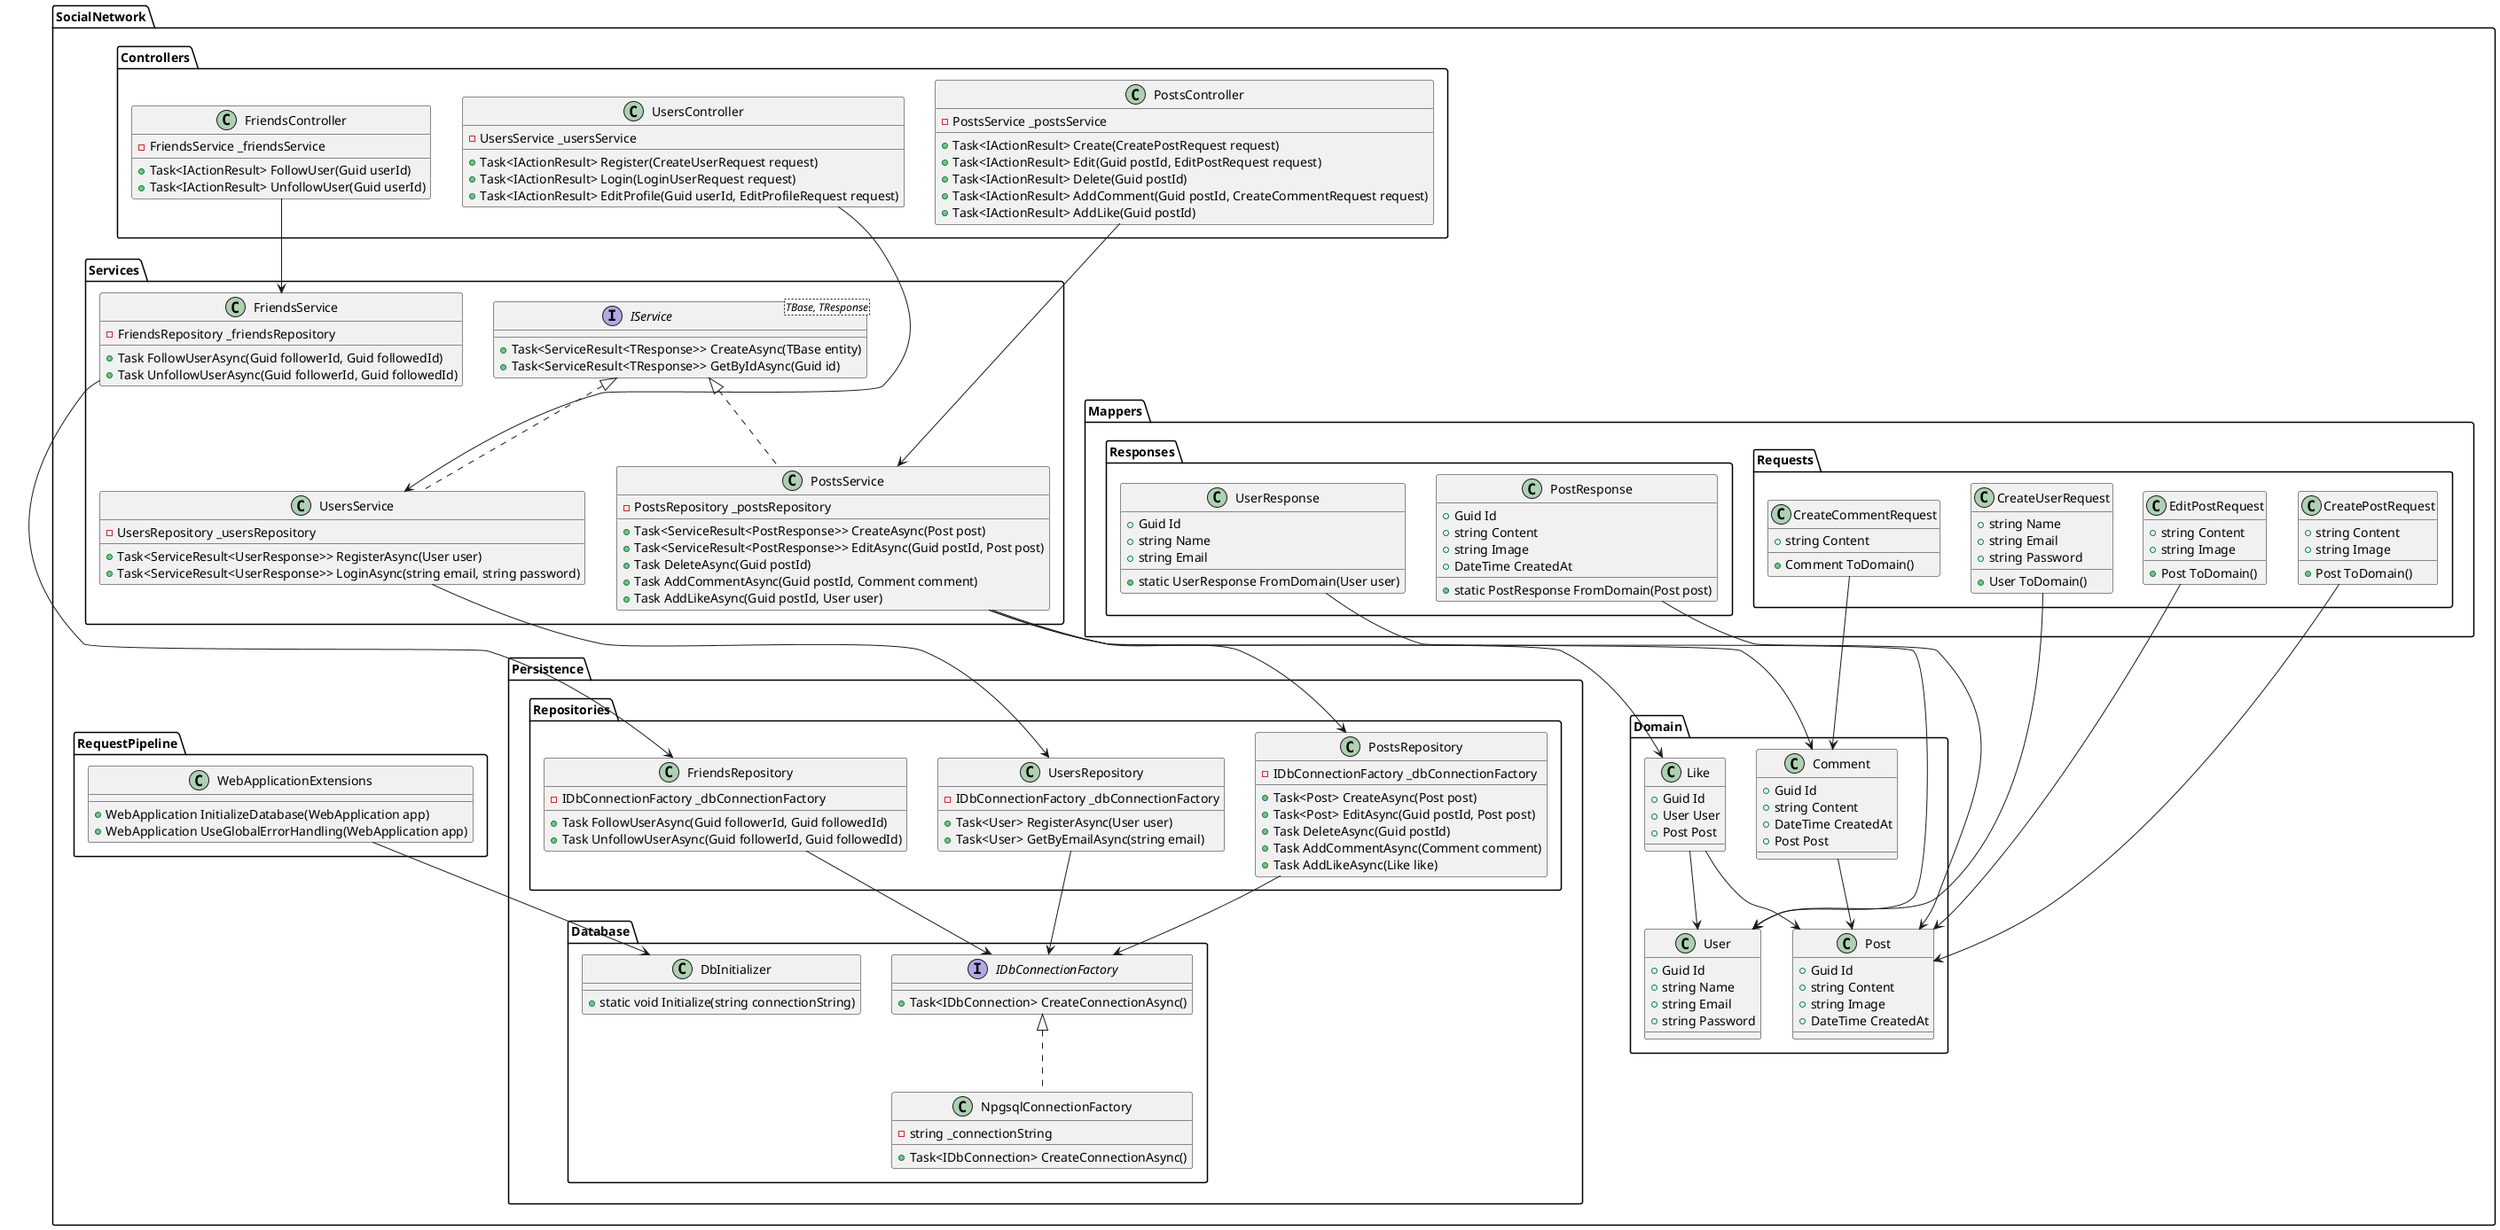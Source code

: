 @startuml Social-Network-Api

namespace SocialNetwork.Controllers {
  class UsersController {
    - UsersService _usersService
    + Task<IActionResult> Register(CreateUserRequest request)
    + Task<IActionResult> Login(LoginUserRequest request)
    + Task<IActionResult> EditProfile(Guid userId, EditProfileRequest request)
  }
  
  class PostsController {
    - PostsService _postsService
    + Task<IActionResult> Create(CreatePostRequest request)
    + Task<IActionResult> Edit(Guid postId, EditPostRequest request)
    + Task<IActionResult> Delete(Guid postId)
    + Task<IActionResult> AddComment(Guid postId, CreateCommentRequest request)
    + Task<IActionResult> AddLike(Guid postId)
  }

  class FriendsController {
    - FriendsService _friendsService
    + Task<IActionResult> FollowUser(Guid userId)
    + Task<IActionResult> UnfollowUser(Guid userId)
  }
}

namespace SocialNetwork.Mappers.Requests {
  class CreateUserRequest {
    + string Name
    + string Email
    + string Password
    + User ToDomain()
  }

  class CreatePostRequest {
    + string Content
    + string Image
    + Post ToDomain()
  }

  class EditPostRequest {
    + string Content
    + string Image
    + Post ToDomain()
  }
  
  class CreateCommentRequest {
    + string Content
    + Comment ToDomain()
  }
}

namespace SocialNetwork.Services {
  interface IService<TBase, TResponse> {
    + Task<ServiceResult<TResponse>> CreateAsync(TBase entity)
    + Task<ServiceResult<TResponse>> GetByIdAsync(Guid id)
  }

  class UsersService implements IService<User, UserResponse> {
    - UsersRepository _usersRepository
    + Task<ServiceResult<UserResponse>> RegisterAsync(User user)
    + Task<ServiceResult<UserResponse>> LoginAsync(string email, string password)
  }

  class PostsService implements IService<Post, PostResponse> {
    - PostsRepository _postsRepository
    + Task<ServiceResult<PostResponse>> CreateAsync(Post post)
    + Task<ServiceResult<PostResponse>> EditAsync(Guid postId, Post post)
    + Task DeleteAsync(Guid postId)
    + Task AddCommentAsync(Guid postId, Comment comment)
    + Task AddLikeAsync(Guid postId, User user)
  }
  
  class FriendsService {
    - FriendsRepository _friendsRepository
    + Task FollowUserAsync(Guid followerId, Guid followedId)
    + Task UnfollowUserAsync(Guid followerId, Guid followedId)
  }
}

namespace SocialNetwork.Domain {
  class User {
    + Guid Id
    + string Name
    + string Email
    + string Password
  }

  class Post {
    + Guid Id
    + string Content
    + string Image
    + DateTime CreatedAt
  }
  
  class Comment {
    + Guid Id
    + string Content
    + DateTime CreatedAt
    + Post Post
  }
  
  class Like {
    + Guid Id
    + User User
    + Post Post
  }
}

namespace SocialNetwork.Mappers.Responses {
  class UserResponse {
    + Guid Id
    + string Name
    + string Email
    + static UserResponse FromDomain(User user)
  }

  class PostResponse {
    + Guid Id
    + string Content
    + string Image
    + DateTime CreatedAt
    + static PostResponse FromDomain(Post post)
  }
}

namespace SocialNetwork.Persistence.Repositories {
  class UsersRepository {
    - IDbConnectionFactory _dbConnectionFactory
    + Task<User> RegisterAsync(User user)
    + Task<User> GetByEmailAsync(string email)
  }

  class PostsRepository {
    - IDbConnectionFactory _dbConnectionFactory
    + Task<Post> CreateAsync(Post post)
    + Task<Post> EditAsync(Guid postId, Post post)
    + Task DeleteAsync(Guid postId)
    + Task AddCommentAsync(Comment comment)
    + Task AddLikeAsync(Like like)
  }

  class FriendsRepository {
    - IDbConnectionFactory _dbConnectionFactory
    + Task FollowUserAsync(Guid followerId, Guid followedId)
    + Task UnfollowUserAsync(Guid followerId, Guid followedId)
  }
}
namespace SocialNetwork.Persistence.Database {
  class NpgsqlConnectionFactory implements IDbConnectionFactory {
    - string _connectionString
    + Task<IDbConnection> CreateConnectionAsync()
  }

  interface IDbConnectionFactory {
    + Task<IDbConnection> CreateConnectionAsync()
  }

  class DbInitializer {
    + static void Initialize(string connectionString)
  }
}

namespace SocialNetwork.RequestPipeline {
  class WebApplicationExtensions {
    + WebApplication InitializeDatabase(WebApplication app)
    + WebApplication UseGlobalErrorHandling(WebApplication app)
  }
}

PostsController --> PostsService
PostsService --> PostsRepository
PostsService --> Comment
PostsService --> Like

UsersController --> UsersService
UsersService --> UsersRepository

FriendsController --> FriendsService
FriendsService --> FriendsRepository

CreateUserRequest --> User
CreatePostRequest --> Post
EditPostRequest --> Post
CreateCommentRequest --> Comment

UserResponse --> User
PostResponse --> Post

Comment --> Post
Like --> Post
Like --> User

UsersRepository --> IDbConnectionFactory
PostsRepository --> IDbConnectionFactory
FriendsRepository --> IDbConnectionFactory
WebApplicationExtensions --> DbInitializer

@enduml